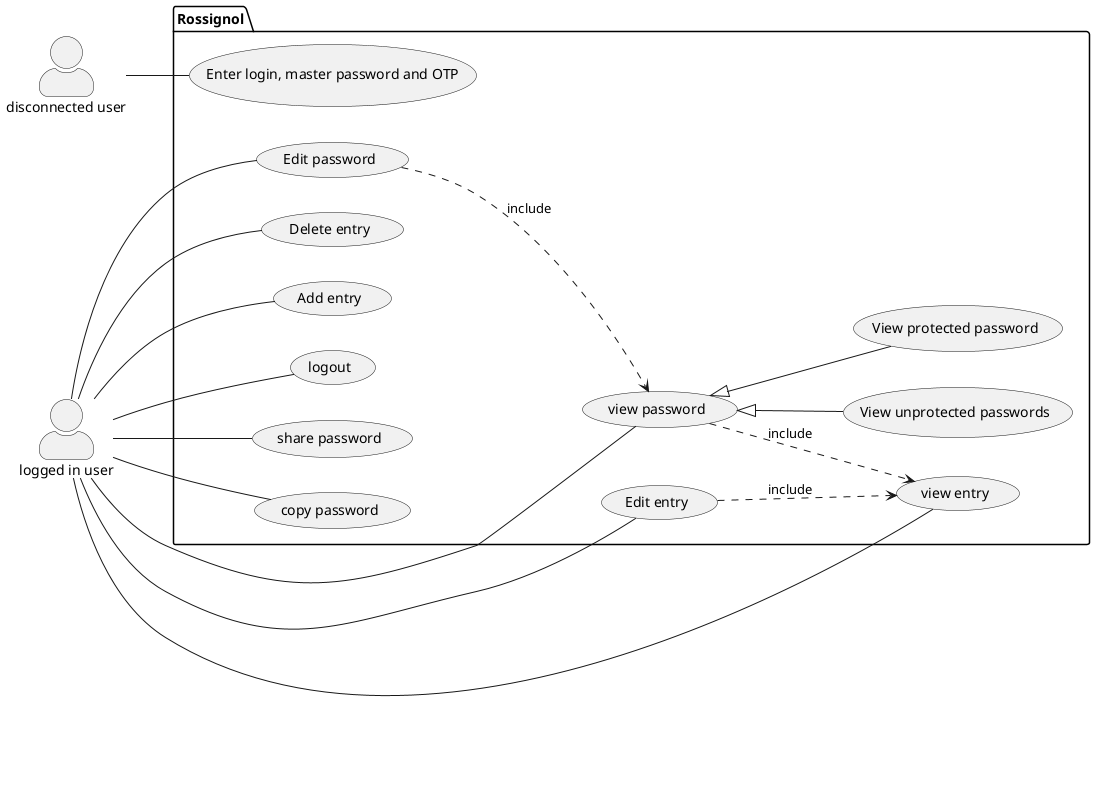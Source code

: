@startuml
left to right direction
skinparam actorStyle awesome
actor "disconnected user" as duser
actor "logged in user" as luser

package Rossignol{
  usecase "Enter login, master password and OTP" as UC1
  usecase "view password" as UC0
  usecase "view entry" as UCVE
  usecase "View unprotected passwords" as UC3
  usecase "View protected password" as UC4
  usecase "Edit password" as UCE
  usecase "Delete entry" as UCD
  usecase "Edit entry" as UCP
  usecase "Add entry" as UCAE
  usecase "logout" as UCX
  usecase "share password" as USS
  usecase "copy password" as USCP
}
duser -- UC1
luser -- UCX
luser -- UC0
UC0 <|-- UC3
UC0 <|-- UC4
luser -- UCD
luser -- UCE
luser -- UCP
luser -- USS
luser -- UCAE
luser -- USCP
luser -- UCVE
UC0 ..> UCVE : include
UCP ..> UCVE : include
UCE ..> UC0 : include
@enduml